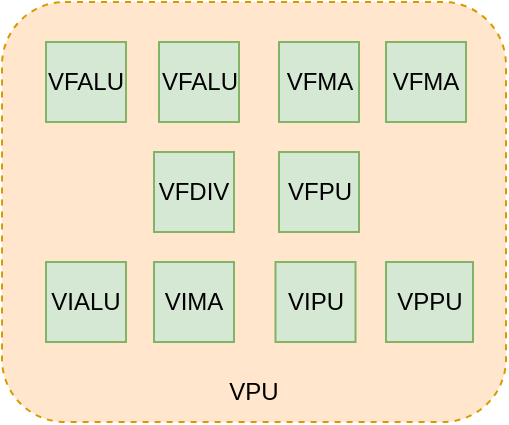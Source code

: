 <mxfile version="21.6.9" type="github">
  <diagram name="第 1 页" id="Oki1IA0zw3A5-vE7QpgQ">
    <mxGraphModel dx="961" dy="547" grid="0" gridSize="10" guides="1" tooltips="1" connect="1" arrows="1" fold="1" page="1" pageScale="1" pageWidth="827" pageHeight="1169" math="0" shadow="0">
      <root>
        <mxCell id="0" />
        <mxCell id="1" parent="0" />
        <mxCell id="br5jwE6Wy5O4HMgTYWSF-1" value="" style="rounded=1;whiteSpace=wrap;html=1;dashed=1;fillColor=#ffe6cc;strokeColor=#d79b00;" vertex="1" parent="1">
          <mxGeometry x="298" y="500" width="252" height="210" as="geometry" />
        </mxCell>
        <mxCell id="br5jwE6Wy5O4HMgTYWSF-2" value="VIMA" style="rounded=0;whiteSpace=wrap;html=1;fillColor=#d5e8d4;strokeColor=#82b366;" vertex="1" parent="1">
          <mxGeometry x="374" y="630" width="40" height="40" as="geometry" />
        </mxCell>
        <mxCell id="br5jwE6Wy5O4HMgTYWSF-3" value="VFMA" style="rounded=0;whiteSpace=wrap;html=1;fillColor=#d5e8d4;strokeColor=#82b366;" vertex="1" parent="1">
          <mxGeometry x="436.5" y="520" width="40" height="40" as="geometry" />
        </mxCell>
        <mxCell id="br5jwE6Wy5O4HMgTYWSF-4" value="VPU" style="text;html=1;strokeColor=none;fillColor=none;align=center;verticalAlign=middle;whiteSpace=wrap;rounded=0;" vertex="1" parent="1">
          <mxGeometry x="394" y="680" width="60" height="30" as="geometry" />
        </mxCell>
        <mxCell id="br5jwE6Wy5O4HMgTYWSF-5" value="VFALU" style="rounded=0;whiteSpace=wrap;html=1;fillColor=#d5e8d4;strokeColor=#82b366;" vertex="1" parent="1">
          <mxGeometry x="320" y="520" width="40" height="40" as="geometry" />
        </mxCell>
        <mxCell id="br5jwE6Wy5O4HMgTYWSF-6" value="VFMA" style="rounded=0;whiteSpace=wrap;html=1;fillColor=#d5e8d4;strokeColor=#82b366;" vertex="1" parent="1">
          <mxGeometry x="490" y="520" width="40" height="40" as="geometry" />
        </mxCell>
        <mxCell id="br5jwE6Wy5O4HMgTYWSF-7" value="VFDIV" style="rounded=0;whiteSpace=wrap;html=1;fillColor=#d5e8d4;strokeColor=#82b366;" vertex="1" parent="1">
          <mxGeometry x="374" y="575" width="40" height="40" as="geometry" />
        </mxCell>
        <mxCell id="br5jwE6Wy5O4HMgTYWSF-8" value="VPPU" style="rounded=0;whiteSpace=wrap;html=1;fillColor=#d5e8d4;strokeColor=#82b366;" vertex="1" parent="1">
          <mxGeometry x="490" y="630" width="43.5" height="40" as="geometry" />
        </mxCell>
        <mxCell id="br5jwE6Wy5O4HMgTYWSF-9" value="VIPU" style="rounded=0;whiteSpace=wrap;html=1;fillColor=#d5e8d4;strokeColor=#82b366;" vertex="1" parent="1">
          <mxGeometry x="434.75" y="630" width="40" height="40" as="geometry" />
        </mxCell>
        <mxCell id="br5jwE6Wy5O4HMgTYWSF-10" value="VFALU" style="rounded=0;whiteSpace=wrap;html=1;fillColor=#d5e8d4;strokeColor=#82b366;" vertex="1" parent="1">
          <mxGeometry x="376.5" y="520" width="40" height="40" as="geometry" />
        </mxCell>
        <mxCell id="br5jwE6Wy5O4HMgTYWSF-11" value="VIALU" style="rounded=0;whiteSpace=wrap;html=1;fillColor=#d5e8d4;strokeColor=#82b366;" vertex="1" parent="1">
          <mxGeometry x="320" y="630" width="40" height="40" as="geometry" />
        </mxCell>
        <mxCell id="br5jwE6Wy5O4HMgTYWSF-15" value="VFPU" style="rounded=0;whiteSpace=wrap;html=1;fillColor=#d5e8d4;strokeColor=#82b366;" vertex="1" parent="1">
          <mxGeometry x="436.5" y="575" width="40" height="40" as="geometry" />
        </mxCell>
      </root>
    </mxGraphModel>
  </diagram>
</mxfile>

